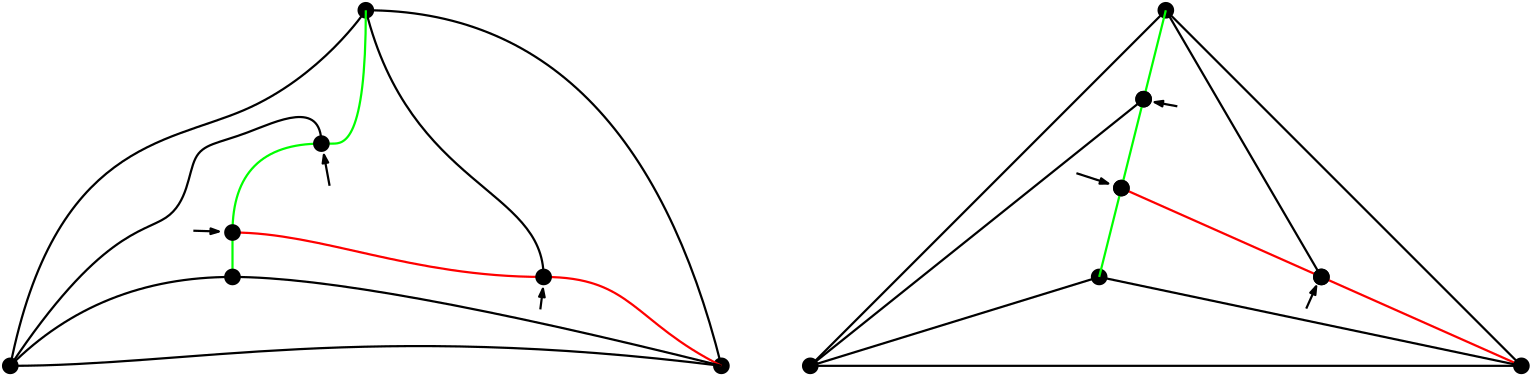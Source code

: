 <?xml version="1.0"?>
<!DOCTYPE ipe SYSTEM "ipe.dtd">
<ipe version="70206" creator="Ipe 7.2.7">
<info created="D:20190527204050" modified="D:20190606164216"/>
<ipestyle name="basic">
<symbol name="arrow/arc(spx)">
<path stroke="sym-stroke" fill="sym-stroke" pen="sym-pen">
0 0 m
-1 0.333 l
-1 -0.333 l
h
</path>
</symbol>
<symbol name="arrow/farc(spx)">
<path stroke="sym-stroke" fill="white" pen="sym-pen">
0 0 m
-1 0.333 l
-1 -0.333 l
h
</path>
</symbol>
<symbol name="arrow/ptarc(spx)">
<path stroke="sym-stroke" fill="sym-stroke" pen="sym-pen">
0 0 m
-1 0.333 l
-0.8 0 l
-1 -0.333 l
h
</path>
</symbol>
<symbol name="arrow/fptarc(spx)">
<path stroke="sym-stroke" fill="white" pen="sym-pen">
0 0 m
-1 0.333 l
-0.8 0 l
-1 -0.333 l
h
</path>
</symbol>
<symbol name="mark/circle(sx)" transformations="translations">
<path fill="sym-stroke">
0.6 0 0 0.6 0 0 e
0.4 0 0 0.4 0 0 e
</path>
</symbol>
<symbol name="mark/disk(sx)" transformations="translations">
<path fill="sym-stroke">
0.6 0 0 0.6 0 0 e
</path>
</symbol>
<symbol name="mark/fdisk(sfx)" transformations="translations">
<group>
<path fill="sym-fill">
0.5 0 0 0.5 0 0 e
</path>
<path fill="sym-stroke" fillrule="eofill">
0.6 0 0 0.6 0 0 e
0.4 0 0 0.4 0 0 e
</path>
</group>
</symbol>
<symbol name="mark/box(sx)" transformations="translations">
<path fill="sym-stroke" fillrule="eofill">
-0.6 -0.6 m
0.6 -0.6 l
0.6 0.6 l
-0.6 0.6 l
h
-0.4 -0.4 m
0.4 -0.4 l
0.4 0.4 l
-0.4 0.4 l
h
</path>
</symbol>
<symbol name="mark/square(sx)" transformations="translations">
<path fill="sym-stroke">
-0.6 -0.6 m
0.6 -0.6 l
0.6 0.6 l
-0.6 0.6 l
h
</path>
</symbol>
<symbol name="mark/fsquare(sfx)" transformations="translations">
<group>
<path fill="sym-fill">
-0.5 -0.5 m
0.5 -0.5 l
0.5 0.5 l
-0.5 0.5 l
h
</path>
<path fill="sym-stroke" fillrule="eofill">
-0.6 -0.6 m
0.6 -0.6 l
0.6 0.6 l
-0.6 0.6 l
h
-0.4 -0.4 m
0.4 -0.4 l
0.4 0.4 l
-0.4 0.4 l
h
</path>
</group>
</symbol>
<symbol name="mark/cross(sx)" transformations="translations">
<group>
<path fill="sym-stroke">
-0.43 -0.57 m
0.57 0.43 l
0.43 0.57 l
-0.57 -0.43 l
h
</path>
<path fill="sym-stroke">
-0.43 0.57 m
0.57 -0.43 l
0.43 -0.57 l
-0.57 0.43 l
h
</path>
</group>
</symbol>
<symbol name="arrow/fnormal(spx)">
<path stroke="sym-stroke" fill="white" pen="sym-pen">
0 0 m
-1 0.333 l
-1 -0.333 l
h
</path>
</symbol>
<symbol name="arrow/pointed(spx)">
<path stroke="sym-stroke" fill="sym-stroke" pen="sym-pen">
0 0 m
-1 0.333 l
-0.8 0 l
-1 -0.333 l
h
</path>
</symbol>
<symbol name="arrow/fpointed(spx)">
<path stroke="sym-stroke" fill="white" pen="sym-pen">
0 0 m
-1 0.333 l
-0.8 0 l
-1 -0.333 l
h
</path>
</symbol>
<symbol name="arrow/linear(spx)">
<path stroke="sym-stroke" pen="sym-pen">
-1 0.333 m
0 0 l
-1 -0.333 l
</path>
</symbol>
<symbol name="arrow/fdouble(spx)">
<path stroke="sym-stroke" fill="white" pen="sym-pen">
0 0 m
-1 0.333 l
-1 -0.333 l
h
-1 0 m
-2 0.333 l
-2 -0.333 l
h
</path>
</symbol>
<symbol name="arrow/double(spx)">
<path stroke="sym-stroke" fill="sym-stroke" pen="sym-pen">
0 0 m
-1 0.333 l
-1 -0.333 l
h
-1 0 m
-2 0.333 l
-2 -0.333 l
h
</path>
</symbol>
<pen name="heavier" value="0.8"/>
<pen name="fat" value="1.2"/>
<pen name="ultrafat" value="2"/>
<symbolsize name="large" value="5"/>
<symbolsize name="small" value="2"/>
<symbolsize name="tiny" value="1.1"/>
<arrowsize name="large" value="10"/>
<arrowsize name="small" value="5"/>
<arrowsize name="tiny" value="3"/>
<color name="red" value="1 0 0"/>
<color name="green" value="0 1 0"/>
<color name="blue" value="0 0 1"/>
<color name="yellow" value="1 1 0"/>
<color name="orange" value="1 0.647 0"/>
<color name="gold" value="1 0.843 0"/>
<color name="purple" value="0.627 0.125 0.941"/>
<color name="gray" value="0.745"/>
<color name="brown" value="0.647 0.165 0.165"/>
<color name="navy" value="0 0 0.502"/>
<color name="pink" value="1 0.753 0.796"/>
<color name="seagreen" value="0.18 0.545 0.341"/>
<color name="turquoise" value="0.251 0.878 0.816"/>
<color name="violet" value="0.933 0.51 0.933"/>
<color name="darkblue" value="0 0 0.545"/>
<color name="darkcyan" value="0 0.545 0.545"/>
<color name="darkgray" value="0.663"/>
<color name="darkgreen" value="0 0.392 0"/>
<color name="darkmagenta" value="0.545 0 0.545"/>
<color name="darkorange" value="1 0.549 0"/>
<color name="darkred" value="0.545 0 0"/>
<color name="lightblue" value="0.678 0.847 0.902"/>
<color name="lightcyan" value="0.878 1 1"/>
<color name="lightgray" value="0.827"/>
<color name="lightgreen" value="0.565 0.933 0.565"/>
<color name="lightyellow" value="1 1 0.878"/>
<dashstyle name="dashed" value="[4] 0"/>
<dashstyle name="dotted" value="[1 3] 0"/>
<dashstyle name="dash dotted" value="[4 2 1 2] 0"/>
<dashstyle name="dash dot dotted" value="[4 2 1 2 1 2] 0"/>
<textsize name="large" value="\large"/>
<textsize name="Large" value="\Large"/>
<textsize name="LARGE" value="\LARGE"/>
<textsize name="huge" value="\huge"/>
<textsize name="Huge" value="\Huge"/>
<textsize name="small" value="\small"/>
<textsize name="footnote" value="\footnotesize"/>
<textsize name="tiny" value="\tiny"/>
<textstyle name="center" begin="\begin{center}" end="\end{center}"/>
<textstyle name="itemize" begin="\begin{itemize}" end="\end{itemize}"/>
<textstyle name="item" begin="\begin{itemize}\item{}" end="\end{itemize}"/>
<gridsize name="4 pts" value="4"/>
<gridsize name="8 pts (~3 mm)" value="8"/>
<gridsize name="16 pts (~6 mm)" value="16"/>
<gridsize name="32 pts (~12 mm)" value="32"/>
<gridsize name="10 pts (~3.5 mm)" value="10"/>
<gridsize name="20 pts (~7 mm)" value="20"/>
<gridsize name="14 pts (~5 mm)" value="14"/>
<gridsize name="28 pts (~10 mm)" value="28"/>
<gridsize name="56 pts (~20 mm)" value="56"/>
<anglesize name="90 deg" value="90"/>
<anglesize name="60 deg" value="60"/>
<anglesize name="45 deg" value="45"/>
<anglesize name="30 deg" value="30"/>
<anglesize name="22.5 deg" value="22.5"/>
<opacity name="10%" value="0.1"/>
<opacity name="30%" value="0.3"/>
<opacity name="50%" value="0.5"/>
<opacity name="75%" value="0.75"/>
<tiling name="falling" angle="-60" step="4" width="1"/>
<tiling name="rising" angle="30" step="4" width="1"/>
</ipestyle>
<page>
<layer name="alpha"/>
<view layers="alpha" active="alpha"/>
<path layer="alpha" matrix="1 0 0 1 256 0" stroke="black" pen="heavier">
192 768 m
64 640 l
320 640 l
192 768 l
320 640 l
</path>
<path stroke="red" pen="heavier">
432 704 m
576 640 l
</path>
<path stroke="black" pen="heavier">
504 672 m
448 768 l
448 768 l
</path>
<path stroke="black" pen="heavier">
576 640 m
424 672 l
</path>
<use name="mark/disk(sx)" pos="32 640" size="large" stroke="black"/>
<use name="mark/disk(sx)" pos="160 768" size="large" stroke="black"/>
<use name="mark/disk(sx)" pos="288 640" size="large" stroke="black"/>
<use name="mark/disk(sx)" pos="320 640" size="large" stroke="black"/>
<use name="mark/disk(sx)" pos="424 672" size="large" stroke="black"/>
<use name="mark/disk(sx)" pos="432 704" size="large" stroke="black"/>
<use name="mark/disk(sx)" pos="504 672" size="large" stroke="black"/>
<use name="mark/disk(sx)" pos="576 640" size="large" stroke="black"/>
<use name="mark/disk(sx)" pos="448 768" size="large" stroke="black"/>
<use name="mark/disk(sx)" pos="440 736" size="large" stroke="black"/>
<path stroke="black" pen="heavier">
440 736 m
320 640 l
</path>
<path stroke="black" pen="heavier" arrow="normal/tiny">
452.138 733.424 m
443.958 734.934 l
</path>
<path stroke="black" pen="heavier" arrow="normal/tiny">
415.808 709.348 m
427.279 705.62 l
</path>
<path stroke="black" pen="heavier" arrow="normal/tiny">
498.546 660.607 m
502.135 668.653 l
</path>
<path stroke="black" pen="heavier">
32 640 m
48 720
128 720
160 768
160 768 c
</path>
<path stroke="black" pen="heavier">
160 768 m
256 768
288 640 c
</path>
<path stroke="black" pen="heavier">
288 640 m
160 656
96 640
32 640 c
</path>
<path stroke="black" pen="heavier">
160 768 m
176 704
224 704
224 672 c
</path>
<path stroke="red" pen="heavier">
224 672 m
256 672
256 656
288 640 c
</path>
<path stroke="green" pen="heavier">
160 768 m
160 720
144 720
144 720
144 720
144 720 c
</path>
<path stroke="green" pen="heavier">
144 720 m
112 720
112 688 c
</path>
<path stroke="green" pen="heavier">
112 688 m
112 672 l
</path>
<path stroke="black" pen="heavier">
112 672 m
64 672
32 640 c
</path>
<path stroke="black" pen="heavier">
32 640 m
64 688
96 688
96 720
112 720
144 736
144 720 c
</path>
<path stroke="black" pen="heavier">
288 640 m
160 672
112 672 c
</path>
<path stroke="red" pen="heavier">
224 672 m
176 672
144 688
112 688 c
</path>
<use name="mark/disk(sx)" pos="112 688" size="large" stroke="black"/>
<use name="mark/disk(sx)" pos="144 720" size="large" stroke="black"/>
<use name="mark/disk(sx)" pos="224 672" size="large" stroke="black"/>
<use name="mark/disk(sx)" pos="112 672" size="large" stroke="black"/>
<path stroke="black" pen="heavier" arrow="normal/tiny">
146.954 704.816 m
144.909 715.972 l
</path>
<path stroke="black" pen="heavier" arrow="normal/tiny">
222.813 660.317 m
223.757 667.76 l
</path>
<path stroke="black" pen="heavier" arrow="normal/tiny">
97.9075 688.643 m
107.09 688.364 l
</path>
<path stroke="black" pen="heavier">
320 640 m
424 672 l
</path>
<path stroke="green" pen="heavier">
424 672 m
448 768 l
</path>
<use name="mark/disk(sx)" pos="440 736" size="large" stroke="black"/>
<use name="mark/disk(sx)" pos="432 704" size="large" stroke="black"/>
<use name="mark/disk(sx)" pos="504 672" size="large" stroke="black"/>
</page>
</ipe>

